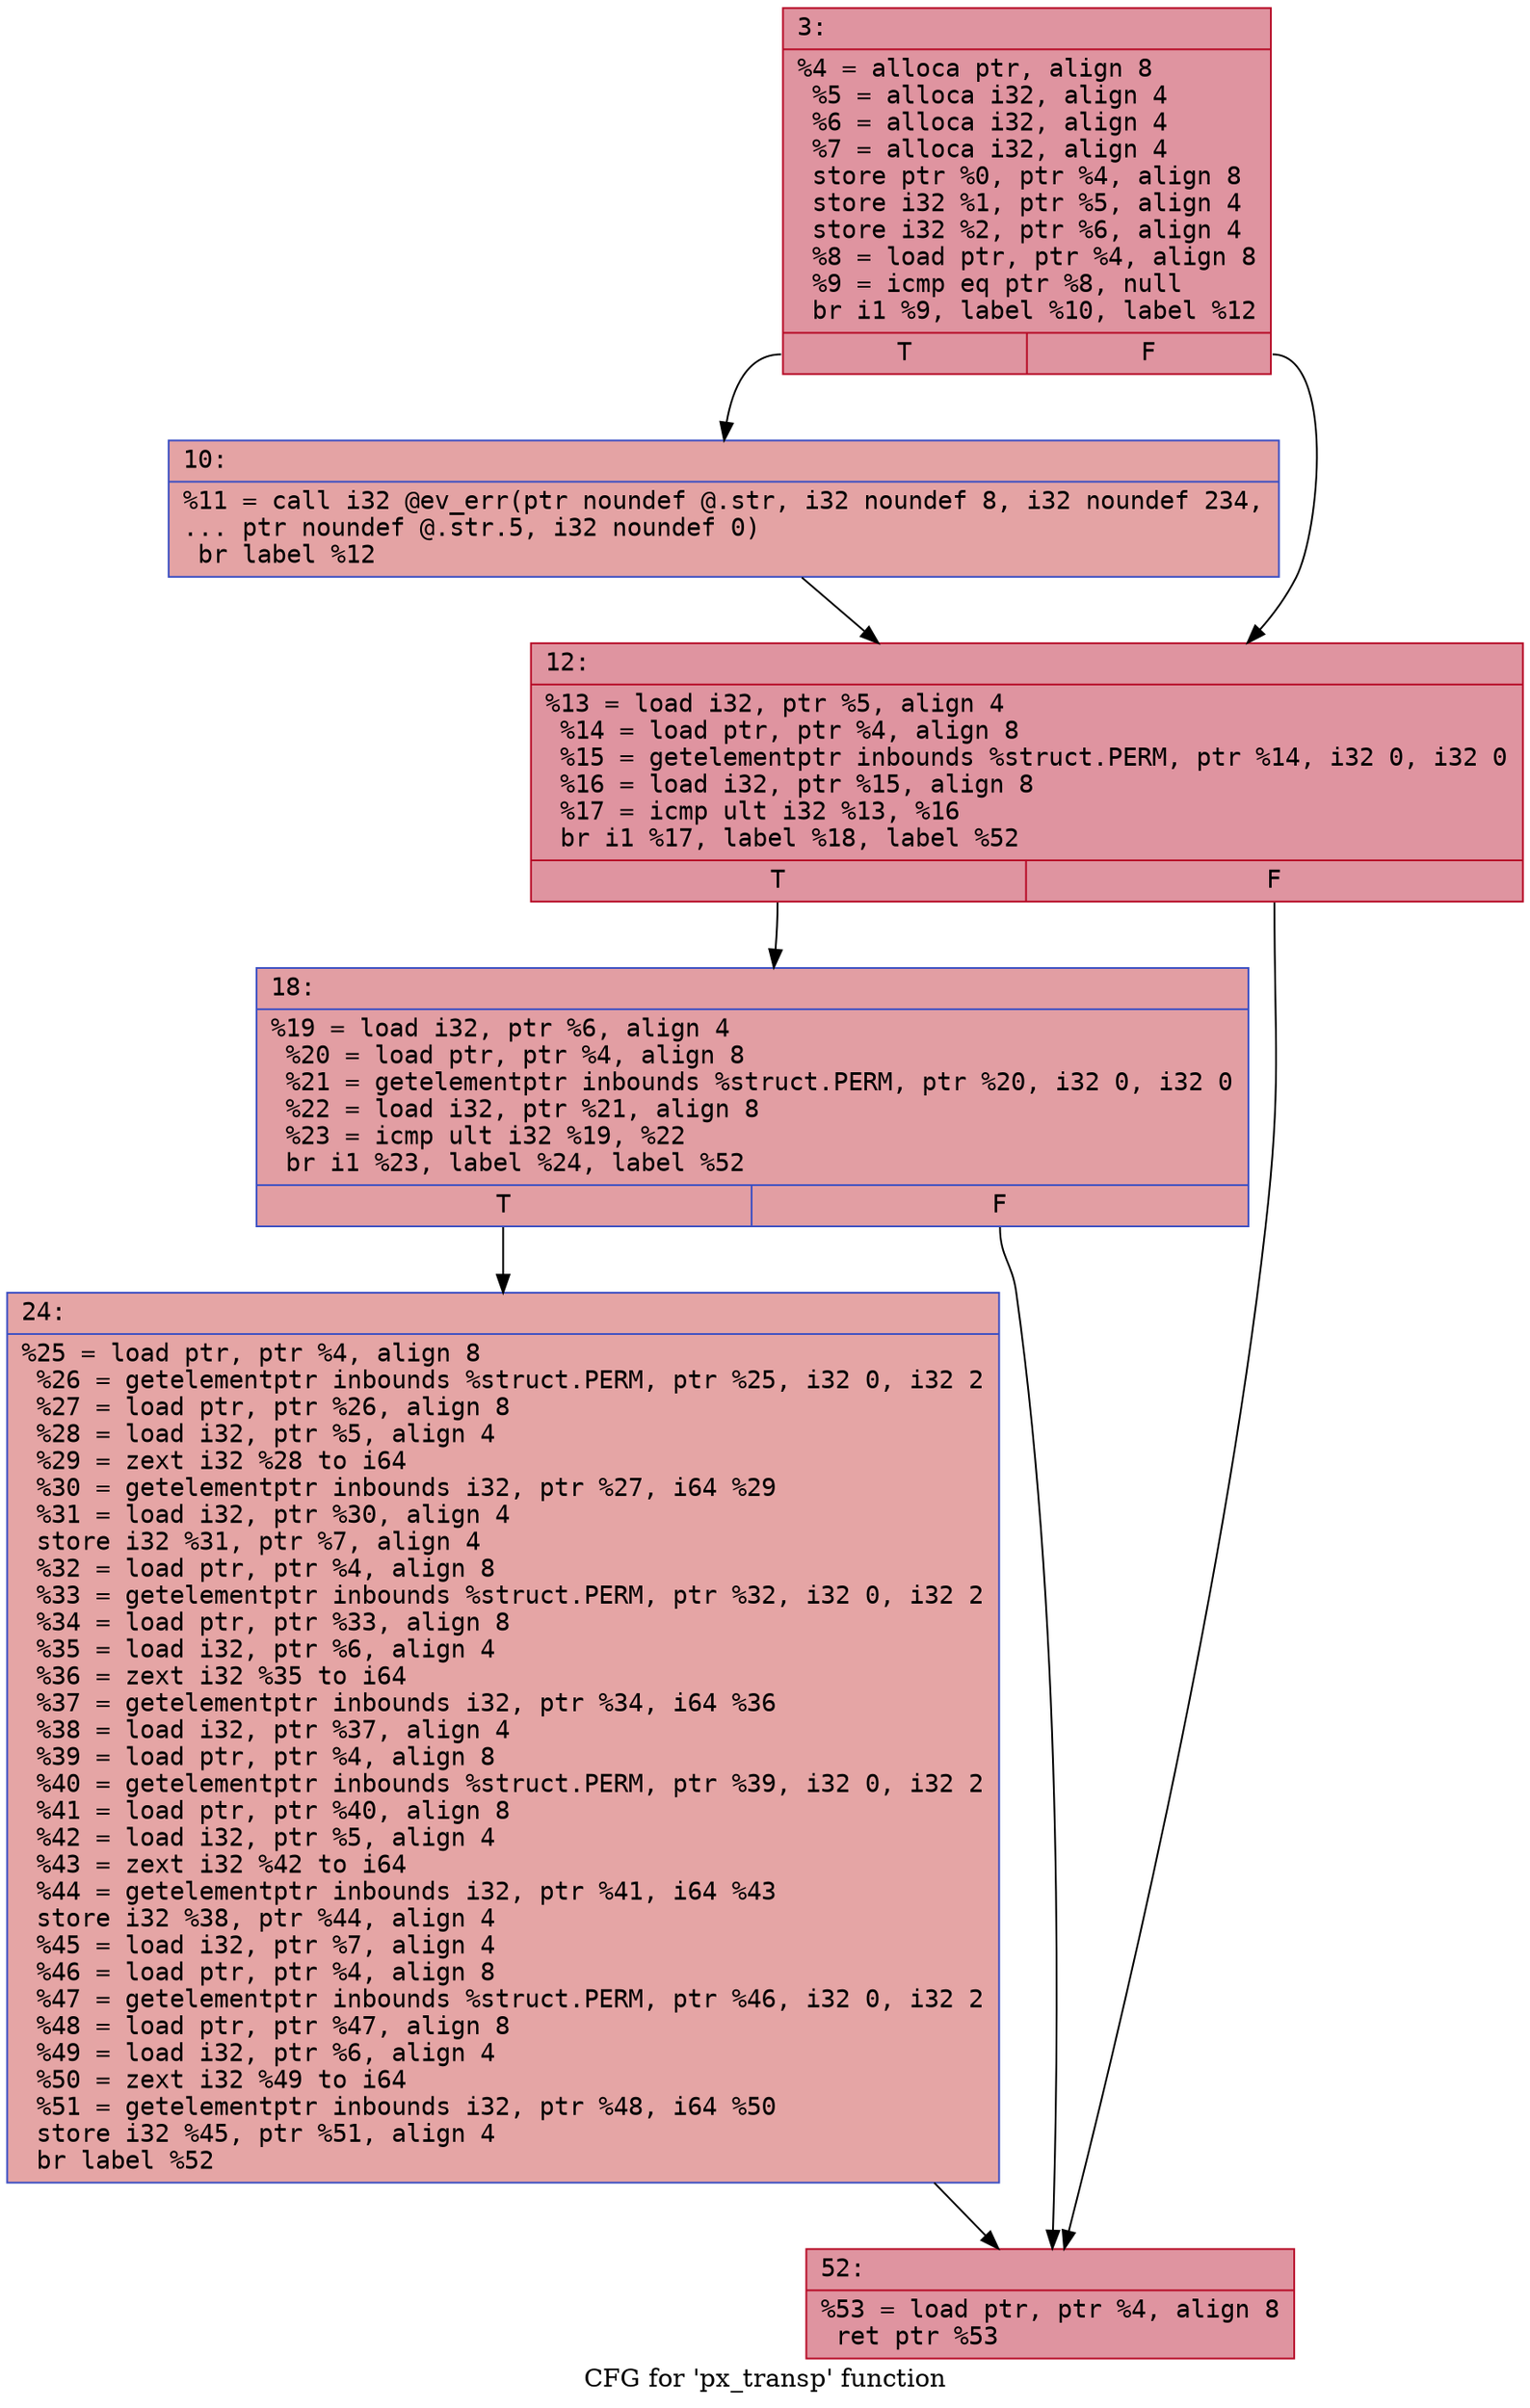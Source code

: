 digraph "CFG for 'px_transp' function" {
	label="CFG for 'px_transp' function";

	Node0x6000018cff20 [shape=record,color="#b70d28ff", style=filled, fillcolor="#b70d2870" fontname="Courier",label="{3:\l|  %4 = alloca ptr, align 8\l  %5 = alloca i32, align 4\l  %6 = alloca i32, align 4\l  %7 = alloca i32, align 4\l  store ptr %0, ptr %4, align 8\l  store i32 %1, ptr %5, align 4\l  store i32 %2, ptr %6, align 4\l  %8 = load ptr, ptr %4, align 8\l  %9 = icmp eq ptr %8, null\l  br i1 %9, label %10, label %12\l|{<s0>T|<s1>F}}"];
	Node0x6000018cff20:s0 -> Node0x6000018cff70[tooltip="3 -> 10\nProbability 37.50%" ];
	Node0x6000018cff20:s1 -> Node0x6000018c8000[tooltip="3 -> 12\nProbability 62.50%" ];
	Node0x6000018cff70 [shape=record,color="#3d50c3ff", style=filled, fillcolor="#c32e3170" fontname="Courier",label="{10:\l|  %11 = call i32 @ev_err(ptr noundef @.str, i32 noundef 8, i32 noundef 234,\l... ptr noundef @.str.5, i32 noundef 0)\l  br label %12\l}"];
	Node0x6000018cff70 -> Node0x6000018c8000[tooltip="10 -> 12\nProbability 100.00%" ];
	Node0x6000018c8000 [shape=record,color="#b70d28ff", style=filled, fillcolor="#b70d2870" fontname="Courier",label="{12:\l|  %13 = load i32, ptr %5, align 4\l  %14 = load ptr, ptr %4, align 8\l  %15 = getelementptr inbounds %struct.PERM, ptr %14, i32 0, i32 0\l  %16 = load i32, ptr %15, align 8\l  %17 = icmp ult i32 %13, %16\l  br i1 %17, label %18, label %52\l|{<s0>T|<s1>F}}"];
	Node0x6000018c8000:s0 -> Node0x6000018c8050[tooltip="12 -> 18\nProbability 50.00%" ];
	Node0x6000018c8000:s1 -> Node0x6000018c80f0[tooltip="12 -> 52\nProbability 50.00%" ];
	Node0x6000018c8050 [shape=record,color="#3d50c3ff", style=filled, fillcolor="#be242e70" fontname="Courier",label="{18:\l|  %19 = load i32, ptr %6, align 4\l  %20 = load ptr, ptr %4, align 8\l  %21 = getelementptr inbounds %struct.PERM, ptr %20, i32 0, i32 0\l  %22 = load i32, ptr %21, align 8\l  %23 = icmp ult i32 %19, %22\l  br i1 %23, label %24, label %52\l|{<s0>T|<s1>F}}"];
	Node0x6000018c8050:s0 -> Node0x6000018c80a0[tooltip="18 -> 24\nProbability 50.00%" ];
	Node0x6000018c8050:s1 -> Node0x6000018c80f0[tooltip="18 -> 52\nProbability 50.00%" ];
	Node0x6000018c80a0 [shape=record,color="#3d50c3ff", style=filled, fillcolor="#c5333470" fontname="Courier",label="{24:\l|  %25 = load ptr, ptr %4, align 8\l  %26 = getelementptr inbounds %struct.PERM, ptr %25, i32 0, i32 2\l  %27 = load ptr, ptr %26, align 8\l  %28 = load i32, ptr %5, align 4\l  %29 = zext i32 %28 to i64\l  %30 = getelementptr inbounds i32, ptr %27, i64 %29\l  %31 = load i32, ptr %30, align 4\l  store i32 %31, ptr %7, align 4\l  %32 = load ptr, ptr %4, align 8\l  %33 = getelementptr inbounds %struct.PERM, ptr %32, i32 0, i32 2\l  %34 = load ptr, ptr %33, align 8\l  %35 = load i32, ptr %6, align 4\l  %36 = zext i32 %35 to i64\l  %37 = getelementptr inbounds i32, ptr %34, i64 %36\l  %38 = load i32, ptr %37, align 4\l  %39 = load ptr, ptr %4, align 8\l  %40 = getelementptr inbounds %struct.PERM, ptr %39, i32 0, i32 2\l  %41 = load ptr, ptr %40, align 8\l  %42 = load i32, ptr %5, align 4\l  %43 = zext i32 %42 to i64\l  %44 = getelementptr inbounds i32, ptr %41, i64 %43\l  store i32 %38, ptr %44, align 4\l  %45 = load i32, ptr %7, align 4\l  %46 = load ptr, ptr %4, align 8\l  %47 = getelementptr inbounds %struct.PERM, ptr %46, i32 0, i32 2\l  %48 = load ptr, ptr %47, align 8\l  %49 = load i32, ptr %6, align 4\l  %50 = zext i32 %49 to i64\l  %51 = getelementptr inbounds i32, ptr %48, i64 %50\l  store i32 %45, ptr %51, align 4\l  br label %52\l}"];
	Node0x6000018c80a0 -> Node0x6000018c80f0[tooltip="24 -> 52\nProbability 100.00%" ];
	Node0x6000018c80f0 [shape=record,color="#b70d28ff", style=filled, fillcolor="#b70d2870" fontname="Courier",label="{52:\l|  %53 = load ptr, ptr %4, align 8\l  ret ptr %53\l}"];
}
